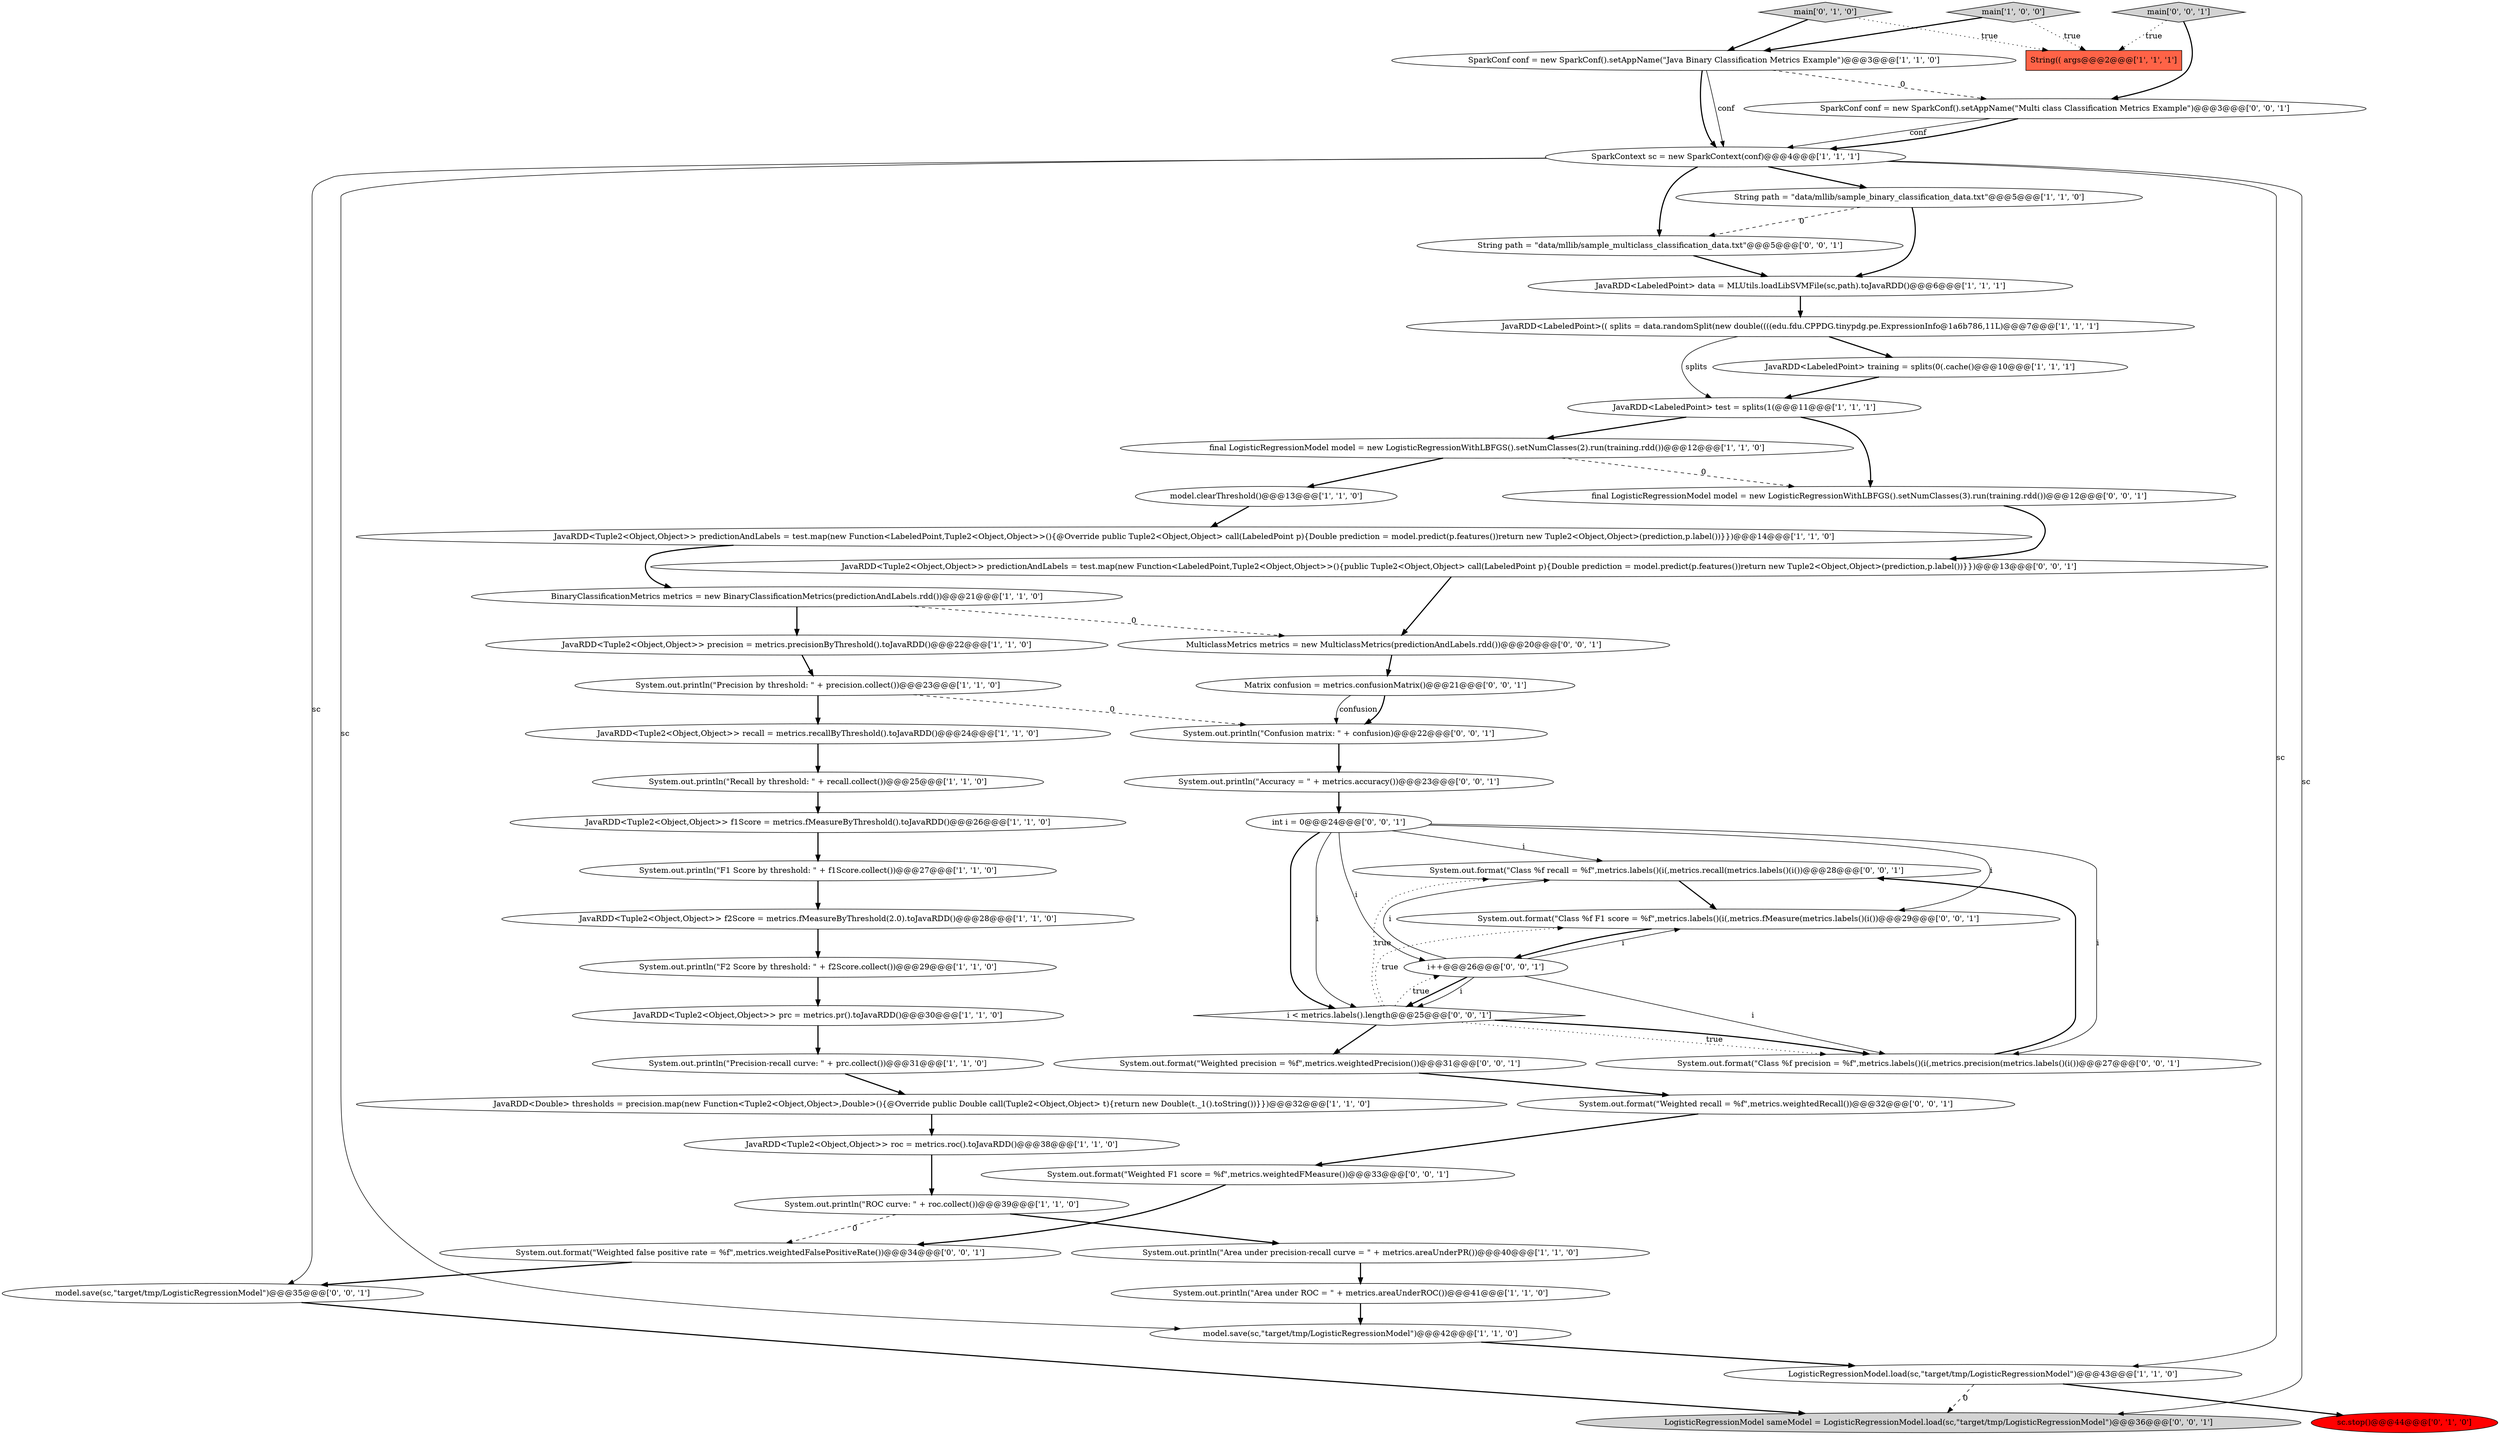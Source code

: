 digraph {
2 [style = filled, label = "main['1', '0', '0']", fillcolor = lightgray, shape = diamond image = "AAA0AAABBB1BBB"];
16 [style = filled, label = "JavaRDD<Tuple2<Object,Object>> precision = metrics.precisionByThreshold().toJavaRDD()@@@22@@@['1', '1', '0']", fillcolor = white, shape = ellipse image = "AAA0AAABBB1BBB"];
39 [style = filled, label = "model.save(sc,\"target/tmp/LogisticRegressionModel\")@@@35@@@['0', '0', '1']", fillcolor = white, shape = ellipse image = "AAA0AAABBB3BBB"];
29 [style = filled, label = "model.save(sc,\"target/tmp/LogisticRegressionModel\")@@@42@@@['1', '1', '0']", fillcolor = white, shape = ellipse image = "AAA0AAABBB1BBB"];
6 [style = filled, label = "JavaRDD<Tuple2<Object,Object>> roc = metrics.roc().toJavaRDD()@@@38@@@['1', '1', '0']", fillcolor = white, shape = ellipse image = "AAA0AAABBB1BBB"];
7 [style = filled, label = "JavaRDD<LabeledPoint> test = splits(1(@@@11@@@['1', '1', '1']", fillcolor = white, shape = ellipse image = "AAA0AAABBB1BBB"];
41 [style = filled, label = "System.out.format(\"Weighted recall = %f\",metrics.weightedRecall())@@@32@@@['0', '0', '1']", fillcolor = white, shape = ellipse image = "AAA0AAABBB3BBB"];
23 [style = filled, label = "System.out.println(\"Area under precision-recall curve = \" + metrics.areaUnderPR())@@@40@@@['1', '1', '0']", fillcolor = white, shape = ellipse image = "AAA0AAABBB1BBB"];
43 [style = filled, label = "System.out.format(\"Weighted F1 score = %f\",metrics.weightedFMeasure())@@@33@@@['0', '0', '1']", fillcolor = white, shape = ellipse image = "AAA0AAABBB3BBB"];
38 [style = filled, label = "System.out.format(\"Class %f recall = %f\",metrics.labels()(i(,metrics.recall(metrics.labels()(i())@@@28@@@['0', '0', '1']", fillcolor = white, shape = ellipse image = "AAA0AAABBB3BBB"];
25 [style = filled, label = "JavaRDD<Tuple2<Object,Object>> f1Score = metrics.fMeasureByThreshold().toJavaRDD()@@@26@@@['1', '1', '0']", fillcolor = white, shape = ellipse image = "AAA0AAABBB1BBB"];
0 [style = filled, label = "JavaRDD<LabeledPoint>(( splits = data.randomSplit(new double((((edu.fdu.CPPDG.tinypdg.pe.ExpressionInfo@1a6b786,11L)@@@7@@@['1', '1', '1']", fillcolor = white, shape = ellipse image = "AAA0AAABBB1BBB"];
45 [style = filled, label = "i++@@@26@@@['0', '0', '1']", fillcolor = white, shape = ellipse image = "AAA0AAABBB3BBB"];
13 [style = filled, label = "final LogisticRegressionModel model = new LogisticRegressionWithLBFGS().setNumClasses(2).run(training.rdd())@@@12@@@['1', '1', '0']", fillcolor = white, shape = ellipse image = "AAA0AAABBB1BBB"];
26 [style = filled, label = "String(( args@@@2@@@['1', '1', '1']", fillcolor = tomato, shape = box image = "AAA0AAABBB1BBB"];
47 [style = filled, label = "System.out.format(\"Weighted false positive rate = %f\",metrics.weightedFalsePositiveRate())@@@34@@@['0', '0', '1']", fillcolor = white, shape = ellipse image = "AAA0AAABBB3BBB"];
36 [style = filled, label = "System.out.format(\"Class %f F1 score = %f\",metrics.labels()(i(,metrics.fMeasure(metrics.labels()(i())@@@29@@@['0', '0', '1']", fillcolor = white, shape = ellipse image = "AAA0AAABBB3BBB"];
4 [style = filled, label = "System.out.println(\"Precision-recall curve: \" + prc.collect())@@@31@@@['1', '1', '0']", fillcolor = white, shape = ellipse image = "AAA0AAABBB1BBB"];
8 [style = filled, label = "JavaRDD<Tuple2<Object,Object>> predictionAndLabels = test.map(new Function<LabeledPoint,Tuple2<Object,Object>>(){@Override public Tuple2<Object,Object> call(LabeledPoint p){Double prediction = model.predict(p.features())return new Tuple2<Object,Object>(prediction,p.label())}})@@@14@@@['1', '1', '0']", fillcolor = white, shape = ellipse image = "AAA0AAABBB1BBB"];
32 [style = filled, label = "String path = \"data/mllib/sample_multiclass_classification_data.txt\"@@@5@@@['0', '0', '1']", fillcolor = white, shape = ellipse image = "AAA0AAABBB3BBB"];
40 [style = filled, label = "final LogisticRegressionModel model = new LogisticRegressionWithLBFGS().setNumClasses(3).run(training.rdd())@@@12@@@['0', '0', '1']", fillcolor = white, shape = ellipse image = "AAA0AAABBB3BBB"];
30 [style = filled, label = "sc.stop()@@@44@@@['0', '1', '0']", fillcolor = red, shape = ellipse image = "AAA1AAABBB2BBB"];
31 [style = filled, label = "main['0', '1', '0']", fillcolor = lightgray, shape = diamond image = "AAA0AAABBB2BBB"];
35 [style = filled, label = "System.out.println(\"Confusion matrix: \" + confusion)@@@22@@@['0', '0', '1']", fillcolor = white, shape = ellipse image = "AAA0AAABBB3BBB"];
10 [style = filled, label = "JavaRDD<Tuple2<Object,Object>> prc = metrics.pr().toJavaRDD()@@@30@@@['1', '1', '0']", fillcolor = white, shape = ellipse image = "AAA0AAABBB1BBB"];
21 [style = filled, label = "System.out.println(\"Area under ROC = \" + metrics.areaUnderROC())@@@41@@@['1', '1', '0']", fillcolor = white, shape = ellipse image = "AAA0AAABBB1BBB"];
37 [style = filled, label = "main['0', '0', '1']", fillcolor = lightgray, shape = diamond image = "AAA0AAABBB3BBB"];
18 [style = filled, label = "model.clearThreshold()@@@13@@@['1', '1', '0']", fillcolor = white, shape = ellipse image = "AAA0AAABBB1BBB"];
22 [style = filled, label = "System.out.println(\"ROC curve: \" + roc.collect())@@@39@@@['1', '1', '0']", fillcolor = white, shape = ellipse image = "AAA0AAABBB1BBB"];
44 [style = filled, label = "SparkConf conf = new SparkConf().setAppName(\"Multi class Classification Metrics Example\")@@@3@@@['0', '0', '1']", fillcolor = white, shape = ellipse image = "AAA0AAABBB3BBB"];
52 [style = filled, label = "System.out.println(\"Accuracy = \" + metrics.accuracy())@@@23@@@['0', '0', '1']", fillcolor = white, shape = ellipse image = "AAA0AAABBB3BBB"];
9 [style = filled, label = "JavaRDD<Tuple2<Object,Object>> recall = metrics.recallByThreshold().toJavaRDD()@@@24@@@['1', '1', '0']", fillcolor = white, shape = ellipse image = "AAA0AAABBB1BBB"];
11 [style = filled, label = "LogisticRegressionModel.load(sc,\"target/tmp/LogisticRegressionModel\")@@@43@@@['1', '1', '0']", fillcolor = white, shape = ellipse image = "AAA0AAABBB1BBB"];
27 [style = filled, label = "JavaRDD<LabeledPoint> data = MLUtils.loadLibSVMFile(sc,path).toJavaRDD()@@@6@@@['1', '1', '1']", fillcolor = white, shape = ellipse image = "AAA0AAABBB1BBB"];
33 [style = filled, label = "LogisticRegressionModel sameModel = LogisticRegressionModel.load(sc,\"target/tmp/LogisticRegressionModel\")@@@36@@@['0', '0', '1']", fillcolor = lightgray, shape = ellipse image = "AAA0AAABBB3BBB"];
50 [style = filled, label = "Matrix confusion = metrics.confusionMatrix()@@@21@@@['0', '0', '1']", fillcolor = white, shape = ellipse image = "AAA0AAABBB3BBB"];
28 [style = filled, label = "System.out.println(\"Precision by threshold: \" + precision.collect())@@@23@@@['1', '1', '0']", fillcolor = white, shape = ellipse image = "AAA0AAABBB1BBB"];
5 [style = filled, label = "JavaRDD<Double> thresholds = precision.map(new Function<Tuple2<Object,Object>,Double>(){@Override public Double call(Tuple2<Object,Object> t){return new Double(t._1().toString())}})@@@32@@@['1', '1', '0']", fillcolor = white, shape = ellipse image = "AAA0AAABBB1BBB"];
19 [style = filled, label = "String path = \"data/mllib/sample_binary_classification_data.txt\"@@@5@@@['1', '1', '0']", fillcolor = white, shape = ellipse image = "AAA0AAABBB1BBB"];
3 [style = filled, label = "System.out.println(\"F2 Score by threshold: \" + f2Score.collect())@@@29@@@['1', '1', '0']", fillcolor = white, shape = ellipse image = "AAA0AAABBB1BBB"];
51 [style = filled, label = "i < metrics.labels().length@@@25@@@['0', '0', '1']", fillcolor = white, shape = diamond image = "AAA0AAABBB3BBB"];
42 [style = filled, label = "MulticlassMetrics metrics = new MulticlassMetrics(predictionAndLabels.rdd())@@@20@@@['0', '0', '1']", fillcolor = white, shape = ellipse image = "AAA0AAABBB3BBB"];
15 [style = filled, label = "BinaryClassificationMetrics metrics = new BinaryClassificationMetrics(predictionAndLabels.rdd())@@@21@@@['1', '1', '0']", fillcolor = white, shape = ellipse image = "AAA0AAABBB1BBB"];
17 [style = filled, label = "JavaRDD<Tuple2<Object,Object>> f2Score = metrics.fMeasureByThreshold(2.0).toJavaRDD()@@@28@@@['1', '1', '0']", fillcolor = white, shape = ellipse image = "AAA0AAABBB1BBB"];
46 [style = filled, label = "System.out.format(\"Weighted precision = %f\",metrics.weightedPrecision())@@@31@@@['0', '0', '1']", fillcolor = white, shape = ellipse image = "AAA0AAABBB3BBB"];
48 [style = filled, label = "int i = 0@@@24@@@['0', '0', '1']", fillcolor = white, shape = ellipse image = "AAA0AAABBB3BBB"];
1 [style = filled, label = "JavaRDD<LabeledPoint> training = splits(0(.cache()@@@10@@@['1', '1', '1']", fillcolor = white, shape = ellipse image = "AAA0AAABBB1BBB"];
20 [style = filled, label = "System.out.println(\"F1 Score by threshold: \" + f1Score.collect())@@@27@@@['1', '1', '0']", fillcolor = white, shape = ellipse image = "AAA0AAABBB1BBB"];
34 [style = filled, label = "JavaRDD<Tuple2<Object,Object>> predictionAndLabels = test.map(new Function<LabeledPoint,Tuple2<Object,Object>>(){public Tuple2<Object,Object> call(LabeledPoint p){Double prediction = model.predict(p.features())return new Tuple2<Object,Object>(prediction,p.label())}})@@@13@@@['0', '0', '1']", fillcolor = white, shape = ellipse image = "AAA0AAABBB3BBB"];
14 [style = filled, label = "SparkConf conf = new SparkConf().setAppName(\"Java Binary Classification Metrics Example\")@@@3@@@['1', '1', '0']", fillcolor = white, shape = ellipse image = "AAA0AAABBB1BBB"];
49 [style = filled, label = "System.out.format(\"Class %f precision = %f\",metrics.labels()(i(,metrics.precision(metrics.labels()(i())@@@27@@@['0', '0', '1']", fillcolor = white, shape = ellipse image = "AAA0AAABBB3BBB"];
12 [style = filled, label = "System.out.println(\"Recall by threshold: \" + recall.collect())@@@25@@@['1', '1', '0']", fillcolor = white, shape = ellipse image = "AAA0AAABBB1BBB"];
24 [style = filled, label = "SparkContext sc = new SparkContext(conf)@@@4@@@['1', '1', '1']", fillcolor = white, shape = ellipse image = "AAA0AAABBB1BBB"];
7->13 [style = bold, label=""];
31->14 [style = bold, label=""];
14->24 [style = bold, label=""];
0->7 [style = solid, label="splits"];
22->47 [style = dashed, label="0"];
20->17 [style = bold, label=""];
24->11 [style = solid, label="sc"];
24->19 [style = bold, label=""];
8->15 [style = bold, label=""];
14->24 [style = solid, label="conf"];
42->50 [style = bold, label=""];
27->0 [style = bold, label=""];
6->22 [style = bold, label=""];
45->51 [style = bold, label=""];
50->35 [style = solid, label="confusion"];
11->33 [style = dashed, label="0"];
51->36 [style = dotted, label="true"];
24->39 [style = solid, label="sc"];
51->45 [style = dotted, label="true"];
24->32 [style = bold, label=""];
48->45 [style = solid, label="i"];
51->49 [style = dotted, label="true"];
28->9 [style = bold, label=""];
32->27 [style = bold, label=""];
45->36 [style = solid, label="i"];
49->38 [style = bold, label=""];
38->36 [style = bold, label=""];
34->42 [style = bold, label=""];
40->34 [style = bold, label=""];
51->49 [style = bold, label=""];
47->39 [style = bold, label=""];
13->40 [style = dashed, label="0"];
28->35 [style = dashed, label="0"];
15->16 [style = bold, label=""];
24->29 [style = solid, label="sc"];
1->7 [style = bold, label=""];
22->23 [style = bold, label=""];
51->46 [style = bold, label=""];
46->41 [style = bold, label=""];
35->52 [style = bold, label=""];
39->33 [style = bold, label=""];
15->42 [style = dashed, label="0"];
3->10 [style = bold, label=""];
48->49 [style = solid, label="i"];
25->20 [style = bold, label=""];
48->51 [style = bold, label=""];
51->38 [style = dotted, label="true"];
45->49 [style = solid, label="i"];
21->29 [style = bold, label=""];
29->11 [style = bold, label=""];
43->47 [style = bold, label=""];
45->38 [style = solid, label="i"];
45->51 [style = solid, label="i"];
16->28 [style = bold, label=""];
5->6 [style = bold, label=""];
23->21 [style = bold, label=""];
48->38 [style = solid, label="i"];
31->26 [style = dotted, label="true"];
37->26 [style = dotted, label="true"];
0->1 [style = bold, label=""];
12->25 [style = bold, label=""];
19->27 [style = bold, label=""];
52->48 [style = bold, label=""];
24->33 [style = solid, label="sc"];
2->14 [style = bold, label=""];
14->44 [style = dashed, label="0"];
7->40 [style = bold, label=""];
37->44 [style = bold, label=""];
17->3 [style = bold, label=""];
10->4 [style = bold, label=""];
2->26 [style = dotted, label="true"];
44->24 [style = solid, label="conf"];
18->8 [style = bold, label=""];
9->12 [style = bold, label=""];
50->35 [style = bold, label=""];
19->32 [style = dashed, label="0"];
36->45 [style = bold, label=""];
44->24 [style = bold, label=""];
41->43 [style = bold, label=""];
4->5 [style = bold, label=""];
11->30 [style = bold, label=""];
48->51 [style = solid, label="i"];
13->18 [style = bold, label=""];
48->36 [style = solid, label="i"];
}
